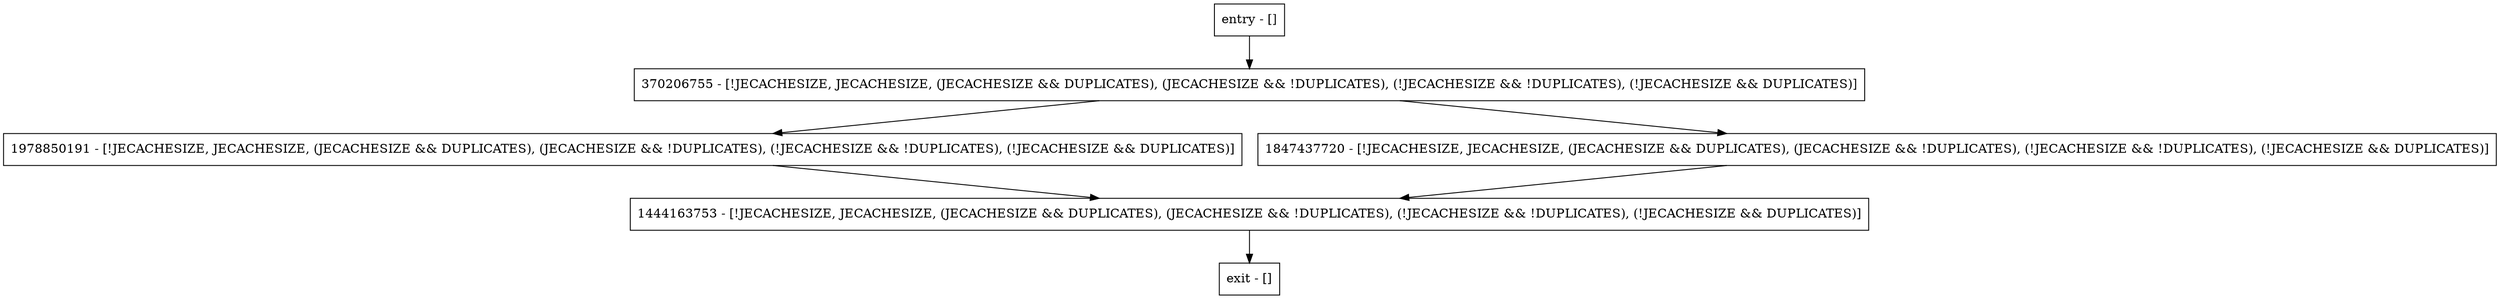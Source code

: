 digraph getSortedDuplicates {
node [shape=record];
entry [label="entry - []"];
exit [label="exit - []"];
370206755 [label="370206755 - [!JECACHESIZE, JECACHESIZE, (JECACHESIZE && DUPLICATES), (JECACHESIZE && !DUPLICATES), (!JECACHESIZE && !DUPLICATES), (!JECACHESIZE && DUPLICATES)]"];
1978850191 [label="1978850191 - [!JECACHESIZE, JECACHESIZE, (JECACHESIZE && DUPLICATES), (JECACHESIZE && !DUPLICATES), (!JECACHESIZE && !DUPLICATES), (!JECACHESIZE && DUPLICATES)]"];
1847437720 [label="1847437720 - [!JECACHESIZE, JECACHESIZE, (JECACHESIZE && DUPLICATES), (JECACHESIZE && !DUPLICATES), (!JECACHESIZE && !DUPLICATES), (!JECACHESIZE && DUPLICATES)]"];
1444163753 [label="1444163753 - [!JECACHESIZE, JECACHESIZE, (JECACHESIZE && DUPLICATES), (JECACHESIZE && !DUPLICATES), (!JECACHESIZE && !DUPLICATES), (!JECACHESIZE && DUPLICATES)]"];
entry;
exit;
entry -> 370206755;
370206755 -> 1978850191;
370206755 -> 1847437720;
1978850191 -> 1444163753;
1847437720 -> 1444163753;
1444163753 -> exit;
}
